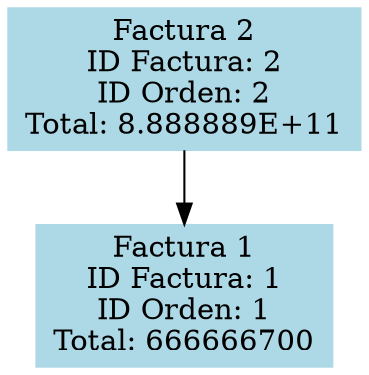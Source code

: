 digraph G {
    rankdir=TB;
    node [shape=box, style=filled, color=lightblue];
    factura2 [label="Factura 2\nID Factura: 2\nID Orden: 2\nTotal: 8.888889E+11"];
    factura2 -> factura1 [dir=forward];
    factura1 [label="Factura 1\nID Factura: 1\nID Orden: 1\nTotal: 666666700"];
}
